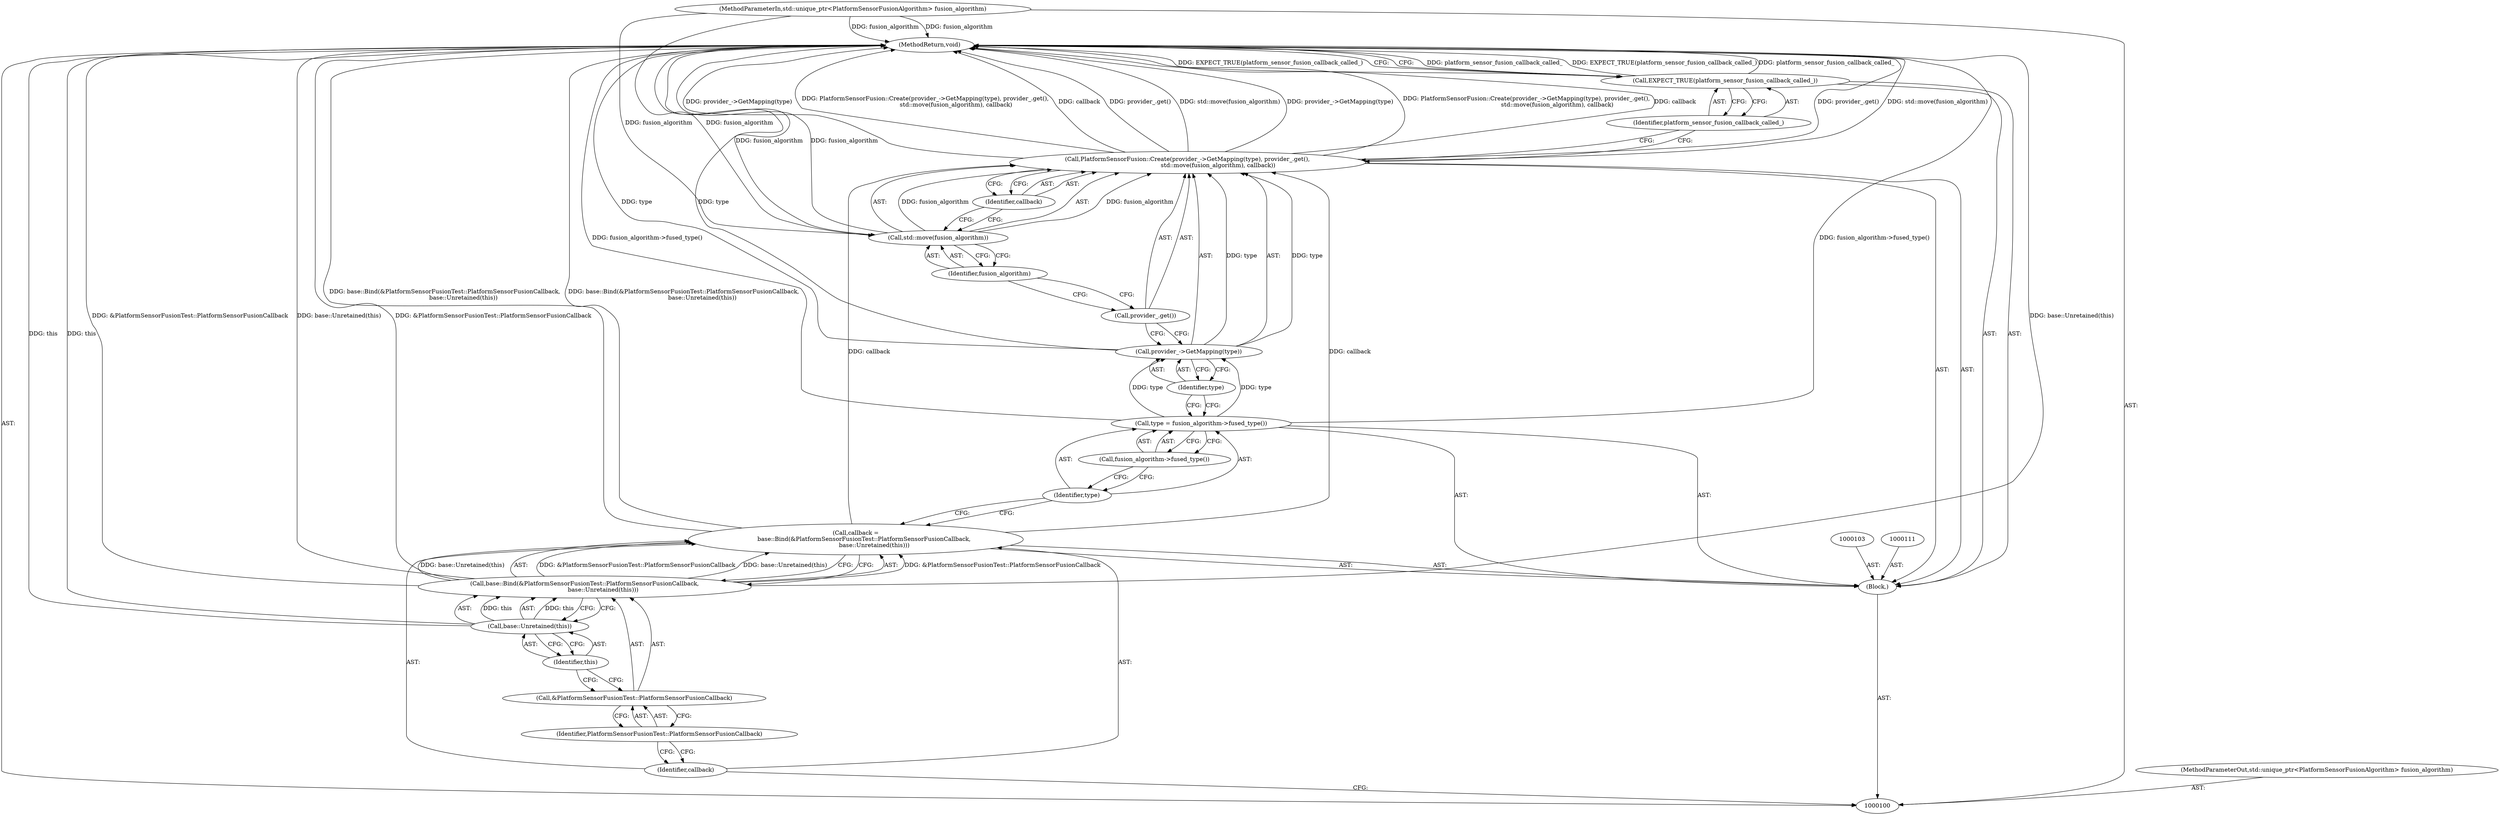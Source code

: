 digraph "1_Chrome_c0c8978849ac57e4ecd613ddc8ff7852a2054734_13" {
"1000124" [label="(MethodReturn,void)"];
"1000101" [label="(MethodParameterIn,std::unique_ptr<PlatformSensorFusionAlgorithm> fusion_algorithm)"];
"1000174" [label="(MethodParameterOut,std::unique_ptr<PlatformSensorFusionAlgorithm> fusion_algorithm)"];
"1000102" [label="(Block,)"];
"1000104" [label="(Call,callback =\n         base::Bind(&PlatformSensorFusionTest::PlatformSensorFusionCallback,\n                    base::Unretained(this)))"];
"1000105" [label="(Identifier,callback)"];
"1000107" [label="(Call,&PlatformSensorFusionTest::PlatformSensorFusionCallback)"];
"1000108" [label="(Identifier,PlatformSensorFusionTest::PlatformSensorFusionCallback)"];
"1000106" [label="(Call,base::Bind(&PlatformSensorFusionTest::PlatformSensorFusionCallback,\n                    base::Unretained(this)))"];
"1000109" [label="(Call,base::Unretained(this))"];
"1000110" [label="(Identifier,this)"];
"1000112" [label="(Call,type = fusion_algorithm->fused_type())"];
"1000113" [label="(Identifier,type)"];
"1000114" [label="(Call,fusion_algorithm->fused_type())"];
"1000116" [label="(Call,provider_->GetMapping(type))"];
"1000115" [label="(Call,PlatformSensorFusion::Create(provider_->GetMapping(type), provider_.get(),\n                                 std::move(fusion_algorithm), callback))"];
"1000117" [label="(Identifier,type)"];
"1000118" [label="(Call,provider_.get())"];
"1000119" [label="(Call,std::move(fusion_algorithm))"];
"1000120" [label="(Identifier,fusion_algorithm)"];
"1000121" [label="(Identifier,callback)"];
"1000123" [label="(Identifier,platform_sensor_fusion_callback_called_)"];
"1000122" [label="(Call,EXPECT_TRUE(platform_sensor_fusion_callback_called_))"];
"1000124" -> "1000100"  [label="AST: "];
"1000124" -> "1000122"  [label="CFG: "];
"1000116" -> "1000124"  [label="DDG: type"];
"1000106" -> "1000124"  [label="DDG: &PlatformSensorFusionTest::PlatformSensorFusionCallback"];
"1000106" -> "1000124"  [label="DDG: base::Unretained(this)"];
"1000112" -> "1000124"  [label="DDG: fusion_algorithm->fused_type()"];
"1000122" -> "1000124"  [label="DDG: platform_sensor_fusion_callback_called_"];
"1000122" -> "1000124"  [label="DDG: EXPECT_TRUE(platform_sensor_fusion_callback_called_)"];
"1000115" -> "1000124"  [label="DDG: provider_.get()"];
"1000115" -> "1000124"  [label="DDG: std::move(fusion_algorithm)"];
"1000115" -> "1000124"  [label="DDG: provider_->GetMapping(type)"];
"1000115" -> "1000124"  [label="DDG: PlatformSensorFusion::Create(provider_->GetMapping(type), provider_.get(),\n                                 std::move(fusion_algorithm), callback)"];
"1000115" -> "1000124"  [label="DDG: callback"];
"1000101" -> "1000124"  [label="DDG: fusion_algorithm"];
"1000109" -> "1000124"  [label="DDG: this"];
"1000119" -> "1000124"  [label="DDG: fusion_algorithm"];
"1000104" -> "1000124"  [label="DDG: base::Bind(&PlatformSensorFusionTest::PlatformSensorFusionCallback,\n                    base::Unretained(this))"];
"1000101" -> "1000100"  [label="AST: "];
"1000101" -> "1000124"  [label="DDG: fusion_algorithm"];
"1000101" -> "1000119"  [label="DDG: fusion_algorithm"];
"1000174" -> "1000100"  [label="AST: "];
"1000102" -> "1000100"  [label="AST: "];
"1000103" -> "1000102"  [label="AST: "];
"1000104" -> "1000102"  [label="AST: "];
"1000111" -> "1000102"  [label="AST: "];
"1000112" -> "1000102"  [label="AST: "];
"1000115" -> "1000102"  [label="AST: "];
"1000122" -> "1000102"  [label="AST: "];
"1000104" -> "1000102"  [label="AST: "];
"1000104" -> "1000106"  [label="CFG: "];
"1000105" -> "1000104"  [label="AST: "];
"1000106" -> "1000104"  [label="AST: "];
"1000113" -> "1000104"  [label="CFG: "];
"1000104" -> "1000124"  [label="DDG: base::Bind(&PlatformSensorFusionTest::PlatformSensorFusionCallback,\n                    base::Unretained(this))"];
"1000106" -> "1000104"  [label="DDG: &PlatformSensorFusionTest::PlatformSensorFusionCallback"];
"1000106" -> "1000104"  [label="DDG: base::Unretained(this)"];
"1000104" -> "1000115"  [label="DDG: callback"];
"1000105" -> "1000104"  [label="AST: "];
"1000105" -> "1000100"  [label="CFG: "];
"1000108" -> "1000105"  [label="CFG: "];
"1000107" -> "1000106"  [label="AST: "];
"1000107" -> "1000108"  [label="CFG: "];
"1000108" -> "1000107"  [label="AST: "];
"1000110" -> "1000107"  [label="CFG: "];
"1000108" -> "1000107"  [label="AST: "];
"1000108" -> "1000105"  [label="CFG: "];
"1000107" -> "1000108"  [label="CFG: "];
"1000106" -> "1000104"  [label="AST: "];
"1000106" -> "1000109"  [label="CFG: "];
"1000107" -> "1000106"  [label="AST: "];
"1000109" -> "1000106"  [label="AST: "];
"1000104" -> "1000106"  [label="CFG: "];
"1000106" -> "1000124"  [label="DDG: &PlatformSensorFusionTest::PlatformSensorFusionCallback"];
"1000106" -> "1000124"  [label="DDG: base::Unretained(this)"];
"1000106" -> "1000104"  [label="DDG: &PlatformSensorFusionTest::PlatformSensorFusionCallback"];
"1000106" -> "1000104"  [label="DDG: base::Unretained(this)"];
"1000109" -> "1000106"  [label="DDG: this"];
"1000109" -> "1000106"  [label="AST: "];
"1000109" -> "1000110"  [label="CFG: "];
"1000110" -> "1000109"  [label="AST: "];
"1000106" -> "1000109"  [label="CFG: "];
"1000109" -> "1000124"  [label="DDG: this"];
"1000109" -> "1000106"  [label="DDG: this"];
"1000110" -> "1000109"  [label="AST: "];
"1000110" -> "1000107"  [label="CFG: "];
"1000109" -> "1000110"  [label="CFG: "];
"1000112" -> "1000102"  [label="AST: "];
"1000112" -> "1000114"  [label="CFG: "];
"1000113" -> "1000112"  [label="AST: "];
"1000114" -> "1000112"  [label="AST: "];
"1000117" -> "1000112"  [label="CFG: "];
"1000112" -> "1000124"  [label="DDG: fusion_algorithm->fused_type()"];
"1000112" -> "1000116"  [label="DDG: type"];
"1000113" -> "1000112"  [label="AST: "];
"1000113" -> "1000104"  [label="CFG: "];
"1000114" -> "1000113"  [label="CFG: "];
"1000114" -> "1000112"  [label="AST: "];
"1000114" -> "1000113"  [label="CFG: "];
"1000112" -> "1000114"  [label="CFG: "];
"1000116" -> "1000115"  [label="AST: "];
"1000116" -> "1000117"  [label="CFG: "];
"1000117" -> "1000116"  [label="AST: "];
"1000118" -> "1000116"  [label="CFG: "];
"1000116" -> "1000124"  [label="DDG: type"];
"1000116" -> "1000115"  [label="DDG: type"];
"1000112" -> "1000116"  [label="DDG: type"];
"1000115" -> "1000102"  [label="AST: "];
"1000115" -> "1000121"  [label="CFG: "];
"1000116" -> "1000115"  [label="AST: "];
"1000118" -> "1000115"  [label="AST: "];
"1000119" -> "1000115"  [label="AST: "];
"1000121" -> "1000115"  [label="AST: "];
"1000123" -> "1000115"  [label="CFG: "];
"1000115" -> "1000124"  [label="DDG: provider_.get()"];
"1000115" -> "1000124"  [label="DDG: std::move(fusion_algorithm)"];
"1000115" -> "1000124"  [label="DDG: provider_->GetMapping(type)"];
"1000115" -> "1000124"  [label="DDG: PlatformSensorFusion::Create(provider_->GetMapping(type), provider_.get(),\n                                 std::move(fusion_algorithm), callback)"];
"1000115" -> "1000124"  [label="DDG: callback"];
"1000116" -> "1000115"  [label="DDG: type"];
"1000119" -> "1000115"  [label="DDG: fusion_algorithm"];
"1000104" -> "1000115"  [label="DDG: callback"];
"1000117" -> "1000116"  [label="AST: "];
"1000117" -> "1000112"  [label="CFG: "];
"1000116" -> "1000117"  [label="CFG: "];
"1000118" -> "1000115"  [label="AST: "];
"1000118" -> "1000116"  [label="CFG: "];
"1000120" -> "1000118"  [label="CFG: "];
"1000119" -> "1000115"  [label="AST: "];
"1000119" -> "1000120"  [label="CFG: "];
"1000120" -> "1000119"  [label="AST: "];
"1000121" -> "1000119"  [label="CFG: "];
"1000119" -> "1000124"  [label="DDG: fusion_algorithm"];
"1000119" -> "1000115"  [label="DDG: fusion_algorithm"];
"1000101" -> "1000119"  [label="DDG: fusion_algorithm"];
"1000120" -> "1000119"  [label="AST: "];
"1000120" -> "1000118"  [label="CFG: "];
"1000119" -> "1000120"  [label="CFG: "];
"1000121" -> "1000115"  [label="AST: "];
"1000121" -> "1000119"  [label="CFG: "];
"1000115" -> "1000121"  [label="CFG: "];
"1000123" -> "1000122"  [label="AST: "];
"1000123" -> "1000115"  [label="CFG: "];
"1000122" -> "1000123"  [label="CFG: "];
"1000122" -> "1000102"  [label="AST: "];
"1000122" -> "1000123"  [label="CFG: "];
"1000123" -> "1000122"  [label="AST: "];
"1000124" -> "1000122"  [label="CFG: "];
"1000122" -> "1000124"  [label="DDG: platform_sensor_fusion_callback_called_"];
"1000122" -> "1000124"  [label="DDG: EXPECT_TRUE(platform_sensor_fusion_callback_called_)"];
}
